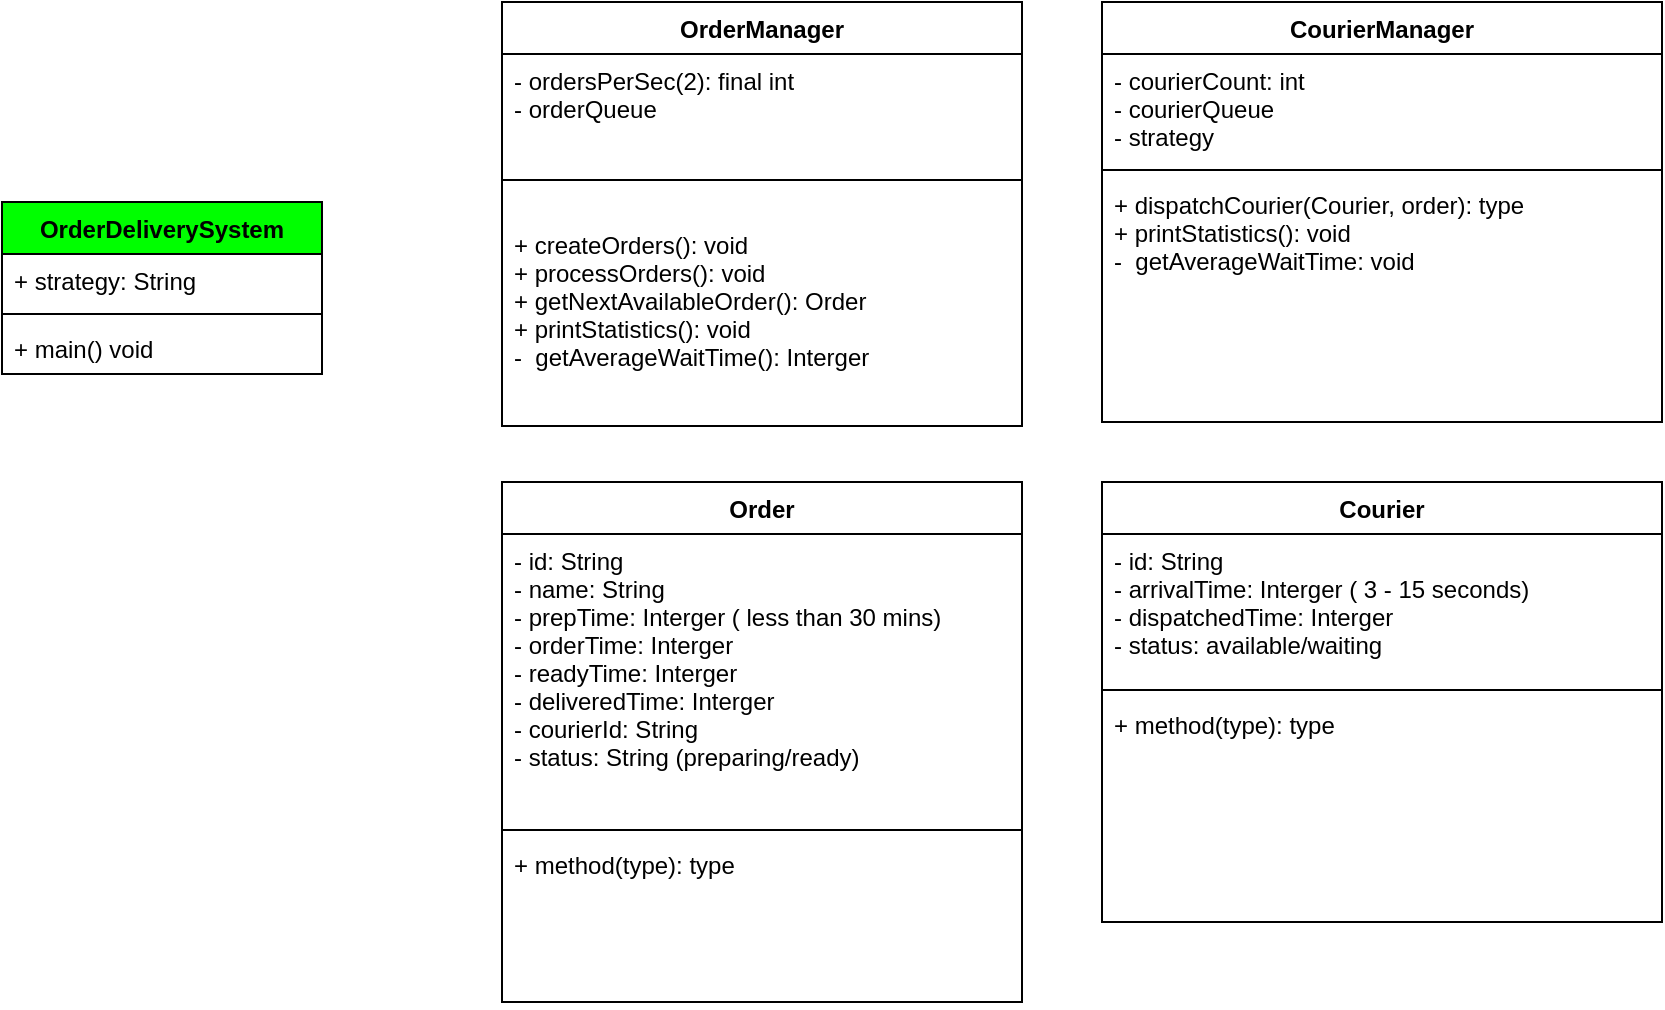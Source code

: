 <mxfile version="17.4.4" type="github">
  <diagram id="_fylSDSvpLwxbsqKzOXf" name="Page-1">
    <mxGraphModel dx="1771" dy="564" grid="1" gridSize="10" guides="1" tooltips="1" connect="1" arrows="1" fold="1" page="1" pageScale="1" pageWidth="850" pageHeight="1100" math="0" shadow="0">
      <root>
        <mxCell id="0" />
        <mxCell id="1" parent="0" />
        <mxCell id="GoYC3unCIj-I3X4RpW2E-1" value="Order" style="swimlane;fontStyle=1;align=center;verticalAlign=top;childLayout=stackLayout;horizontal=1;startSize=26;horizontalStack=0;resizeParent=1;resizeParentMax=0;resizeLast=0;collapsible=1;marginBottom=0;" vertex="1" parent="1">
          <mxGeometry x="180" y="300" width="260" height="260" as="geometry" />
        </mxCell>
        <mxCell id="GoYC3unCIj-I3X4RpW2E-2" value="- id: String&#xa;- name: String&#xa;- prepTime: Interger ( less than 30 mins)&#xa;- orderTime: Interger&#xa;- readyTime: Interger&#xa;- deliveredTime: Interger&#xa;- courierId: String&#xa;- status: String (preparing/ready)&#xa;&#xa;&#xa;&#xa;&#xa;&#xa;" style="text;strokeColor=none;fillColor=none;align=left;verticalAlign=top;spacingLeft=4;spacingRight=4;overflow=hidden;rotatable=0;points=[[0,0.5],[1,0.5]];portConstraint=eastwest;" vertex="1" parent="GoYC3unCIj-I3X4RpW2E-1">
          <mxGeometry y="26" width="260" height="144" as="geometry" />
        </mxCell>
        <mxCell id="GoYC3unCIj-I3X4RpW2E-3" value="" style="line;strokeWidth=1;fillColor=none;align=left;verticalAlign=middle;spacingTop=-1;spacingLeft=3;spacingRight=3;rotatable=0;labelPosition=right;points=[];portConstraint=eastwest;" vertex="1" parent="GoYC3unCIj-I3X4RpW2E-1">
          <mxGeometry y="170" width="260" height="8" as="geometry" />
        </mxCell>
        <mxCell id="GoYC3unCIj-I3X4RpW2E-4" value="+ method(type): type" style="text;strokeColor=none;fillColor=none;align=left;verticalAlign=top;spacingLeft=4;spacingRight=4;overflow=hidden;rotatable=0;points=[[0,0.5],[1,0.5]];portConstraint=eastwest;" vertex="1" parent="GoYC3unCIj-I3X4RpW2E-1">
          <mxGeometry y="178" width="260" height="82" as="geometry" />
        </mxCell>
        <mxCell id="GoYC3unCIj-I3X4RpW2E-9" value="Courier" style="swimlane;fontStyle=1;align=center;verticalAlign=top;childLayout=stackLayout;horizontal=1;startSize=26;horizontalStack=0;resizeParent=1;resizeParentMax=0;resizeLast=0;collapsible=1;marginBottom=0;" vertex="1" parent="1">
          <mxGeometry x="480" y="300" width="280" height="220" as="geometry" />
        </mxCell>
        <mxCell id="GoYC3unCIj-I3X4RpW2E-10" value="- id: String&#xa;- arrivalTime: Interger ( 3 - 15 seconds)&#xa;- dispatchedTime: Interger&#xa;- status: available/waiting&#xa;&#xa;&#xa;" style="text;strokeColor=none;fillColor=none;align=left;verticalAlign=top;spacingLeft=4;spacingRight=4;overflow=hidden;rotatable=0;points=[[0,0.5],[1,0.5]];portConstraint=eastwest;" vertex="1" parent="GoYC3unCIj-I3X4RpW2E-9">
          <mxGeometry y="26" width="280" height="74" as="geometry" />
        </mxCell>
        <mxCell id="GoYC3unCIj-I3X4RpW2E-11" value="" style="line;strokeWidth=1;fillColor=none;align=left;verticalAlign=middle;spacingTop=-1;spacingLeft=3;spacingRight=3;rotatable=0;labelPosition=right;points=[];portConstraint=eastwest;" vertex="1" parent="GoYC3unCIj-I3X4RpW2E-9">
          <mxGeometry y="100" width="280" height="8" as="geometry" />
        </mxCell>
        <mxCell id="GoYC3unCIj-I3X4RpW2E-12" value="+ method(type): type" style="text;strokeColor=none;fillColor=none;align=left;verticalAlign=top;spacingLeft=4;spacingRight=4;overflow=hidden;rotatable=0;points=[[0,0.5],[1,0.5]];portConstraint=eastwest;" vertex="1" parent="GoYC3unCIj-I3X4RpW2E-9">
          <mxGeometry y="108" width="280" height="112" as="geometry" />
        </mxCell>
        <mxCell id="GoYC3unCIj-I3X4RpW2E-13" value="OrderManager" style="swimlane;fontStyle=1;align=center;verticalAlign=top;childLayout=stackLayout;horizontal=1;startSize=26;horizontalStack=0;resizeParent=1;resizeParentMax=0;resizeLast=0;collapsible=1;marginBottom=0;" vertex="1" parent="1">
          <mxGeometry x="180" y="60" width="260" height="212" as="geometry" />
        </mxCell>
        <mxCell id="GoYC3unCIj-I3X4RpW2E-14" value="- ordersPerSec(2): final int&#xa;- orderQueue&#xa;&#xa;" style="text;strokeColor=none;fillColor=none;align=left;verticalAlign=top;spacingLeft=4;spacingRight=4;overflow=hidden;rotatable=0;points=[[0,0.5],[1,0.5]];portConstraint=eastwest;" vertex="1" parent="GoYC3unCIj-I3X4RpW2E-13">
          <mxGeometry y="26" width="260" height="44" as="geometry" />
        </mxCell>
        <mxCell id="GoYC3unCIj-I3X4RpW2E-15" value="" style="line;strokeWidth=1;fillColor=none;align=left;verticalAlign=middle;spacingTop=-1;spacingLeft=3;spacingRight=3;rotatable=0;labelPosition=right;points=[];portConstraint=eastwest;" vertex="1" parent="GoYC3unCIj-I3X4RpW2E-13">
          <mxGeometry y="70" width="260" height="38" as="geometry" />
        </mxCell>
        <mxCell id="GoYC3unCIj-I3X4RpW2E-16" value="+ createOrders(): void&#xa;+ processOrders(): void&#xa;+ getNextAvailableOrder(): Order&#xa;+ printStatistics(): void&#xa;-  getAverageWaitTime(): Interger&#xa;&#xa;&#xa;&#xa;" style="text;strokeColor=none;fillColor=none;align=left;verticalAlign=top;spacingLeft=4;spacingRight=4;overflow=hidden;rotatable=0;points=[[0,0.5],[1,0.5]];portConstraint=eastwest;" vertex="1" parent="GoYC3unCIj-I3X4RpW2E-13">
          <mxGeometry y="108" width="260" height="104" as="geometry" />
        </mxCell>
        <mxCell id="GoYC3unCIj-I3X4RpW2E-17" value="CourierManager" style="swimlane;fontStyle=1;align=center;verticalAlign=top;childLayout=stackLayout;horizontal=1;startSize=26;horizontalStack=0;resizeParent=1;resizeParentMax=0;resizeLast=0;collapsible=1;marginBottom=0;" vertex="1" parent="1">
          <mxGeometry x="480" y="60" width="280" height="210" as="geometry">
            <mxRectangle x="560" y="140" width="120" height="26" as="alternateBounds" />
          </mxGeometry>
        </mxCell>
        <mxCell id="GoYC3unCIj-I3X4RpW2E-18" value="- courierCount: int&#xa;- courierQueue&#xa;- strategy&#xa;&#xa;" style="text;strokeColor=none;fillColor=none;align=left;verticalAlign=top;spacingLeft=4;spacingRight=4;overflow=hidden;rotatable=0;points=[[0,0.5],[1,0.5]];portConstraint=eastwest;" vertex="1" parent="GoYC3unCIj-I3X4RpW2E-17">
          <mxGeometry y="26" width="280" height="54" as="geometry" />
        </mxCell>
        <mxCell id="GoYC3unCIj-I3X4RpW2E-19" value="" style="line;strokeWidth=1;fillColor=none;align=left;verticalAlign=middle;spacingTop=-1;spacingLeft=3;spacingRight=3;rotatable=0;labelPosition=right;points=[];portConstraint=eastwest;" vertex="1" parent="GoYC3unCIj-I3X4RpW2E-17">
          <mxGeometry y="80" width="280" height="8" as="geometry" />
        </mxCell>
        <mxCell id="GoYC3unCIj-I3X4RpW2E-20" value="+ dispatchCourier(Courier, order): type&#xa;+ printStatistics(): void&#xa;-  getAverageWaitTime: void&#xa;" style="text;strokeColor=none;fillColor=none;align=left;verticalAlign=top;spacingLeft=4;spacingRight=4;overflow=hidden;rotatable=0;points=[[0,0.5],[1,0.5]];portConstraint=eastwest;" vertex="1" parent="GoYC3unCIj-I3X4RpW2E-17">
          <mxGeometry y="88" width="280" height="122" as="geometry" />
        </mxCell>
        <mxCell id="GoYC3unCIj-I3X4RpW2E-27" value="OrderDeliverySystem" style="swimlane;fontStyle=1;align=center;verticalAlign=top;childLayout=stackLayout;horizontal=1;startSize=26;horizontalStack=0;resizeParent=1;resizeParentMax=0;resizeLast=0;collapsible=1;marginBottom=0;fillColor=#00FF00;" vertex="1" parent="1">
          <mxGeometry x="-70" y="160" width="160" height="86" as="geometry" />
        </mxCell>
        <mxCell id="GoYC3unCIj-I3X4RpW2E-28" value="+ strategy: String" style="text;strokeColor=none;fillColor=none;align=left;verticalAlign=top;spacingLeft=4;spacingRight=4;overflow=hidden;rotatable=0;points=[[0,0.5],[1,0.5]];portConstraint=eastwest;" vertex="1" parent="GoYC3unCIj-I3X4RpW2E-27">
          <mxGeometry y="26" width="160" height="26" as="geometry" />
        </mxCell>
        <mxCell id="GoYC3unCIj-I3X4RpW2E-29" value="" style="line;strokeWidth=1;fillColor=none;align=left;verticalAlign=middle;spacingTop=-1;spacingLeft=3;spacingRight=3;rotatable=0;labelPosition=right;points=[];portConstraint=eastwest;" vertex="1" parent="GoYC3unCIj-I3X4RpW2E-27">
          <mxGeometry y="52" width="160" height="8" as="geometry" />
        </mxCell>
        <mxCell id="GoYC3unCIj-I3X4RpW2E-30" value="+ main() void" style="text;strokeColor=none;fillColor=none;align=left;verticalAlign=top;spacingLeft=4;spacingRight=4;overflow=hidden;rotatable=0;points=[[0,0.5],[1,0.5]];portConstraint=eastwest;" vertex="1" parent="GoYC3unCIj-I3X4RpW2E-27">
          <mxGeometry y="60" width="160" height="26" as="geometry" />
        </mxCell>
      </root>
    </mxGraphModel>
  </diagram>
</mxfile>
